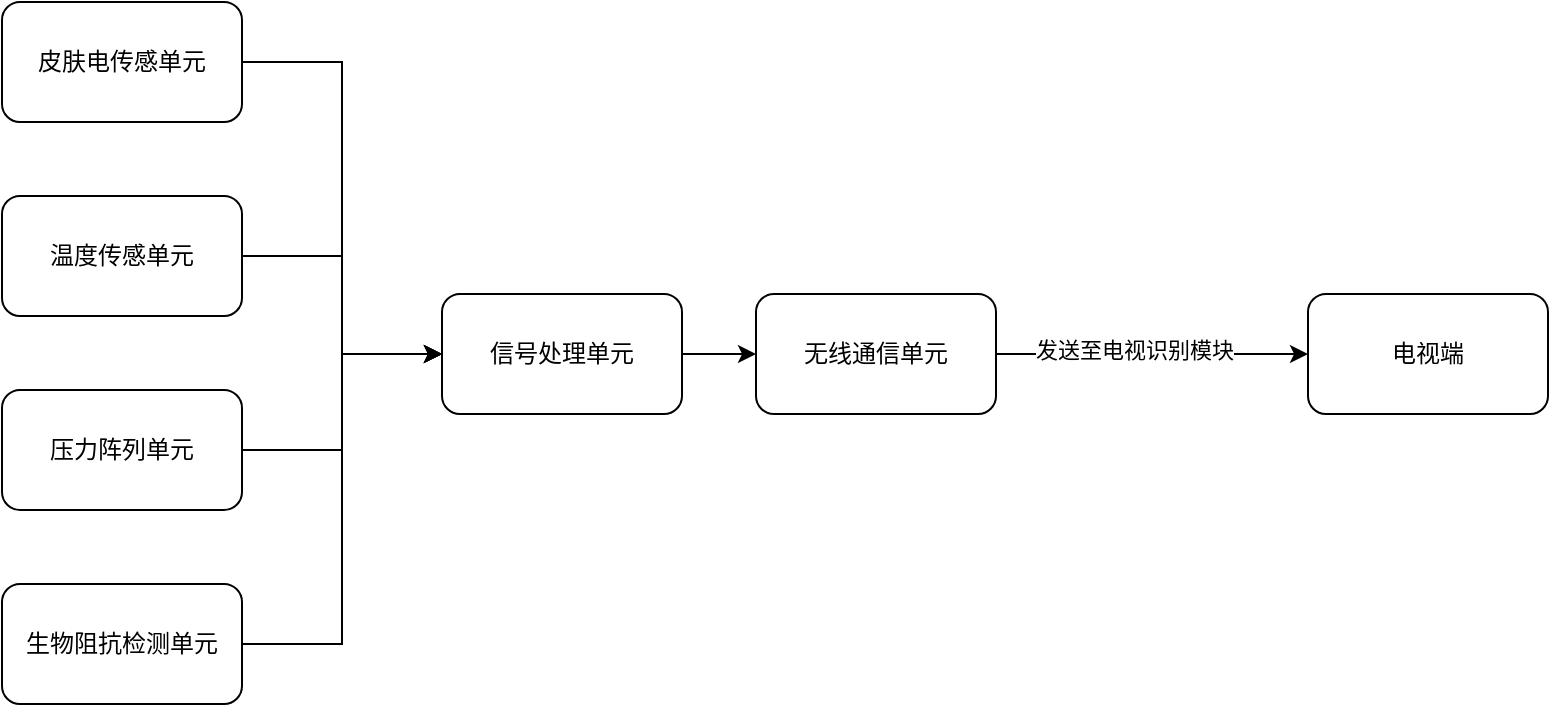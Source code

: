<mxfile version="28.2.7">
  <diagram name="第 1 页" id="YAQNEGETPx-_NRH9pccv">
    <mxGraphModel dx="1426" dy="743" grid="0" gridSize="10" guides="1" tooltips="1" connect="1" arrows="1" fold="1" page="1" pageScale="1" pageWidth="827" pageHeight="1169" math="0" shadow="0">
      <root>
        <mxCell id="0" />
        <mxCell id="1" parent="0" />
        <mxCell id="2udR-gno2O2sT4WjCnw5-18" style="edgeStyle=orthogonalEdgeStyle;rounded=0;orthogonalLoop=1;jettySize=auto;html=1;exitX=1;exitY=0.5;exitDx=0;exitDy=0;entryX=0;entryY=0.5;entryDx=0;entryDy=0;" edge="1" parent="1" source="2udR-gno2O2sT4WjCnw5-1" target="2udR-gno2O2sT4WjCnw5-5">
          <mxGeometry relative="1" as="geometry" />
        </mxCell>
        <mxCell id="2udR-gno2O2sT4WjCnw5-1" value="皮肤电传感单元" style="rounded=1;whiteSpace=wrap;html=1;" vertex="1" parent="1">
          <mxGeometry x="111" y="227" width="120" height="60" as="geometry" />
        </mxCell>
        <mxCell id="2udR-gno2O2sT4WjCnw5-15" style="edgeStyle=orthogonalEdgeStyle;rounded=0;orthogonalLoop=1;jettySize=auto;html=1;exitX=1;exitY=0.5;exitDx=0;exitDy=0;" edge="1" parent="1" source="2udR-gno2O2sT4WjCnw5-2" target="2udR-gno2O2sT4WjCnw5-5">
          <mxGeometry relative="1" as="geometry" />
        </mxCell>
        <mxCell id="2udR-gno2O2sT4WjCnw5-2" value="温度传感单元" style="rounded=1;whiteSpace=wrap;html=1;" vertex="1" parent="1">
          <mxGeometry x="111" y="324" width="120" height="60" as="geometry" />
        </mxCell>
        <mxCell id="2udR-gno2O2sT4WjCnw5-16" style="edgeStyle=orthogonalEdgeStyle;rounded=0;orthogonalLoop=1;jettySize=auto;html=1;exitX=1;exitY=0.5;exitDx=0;exitDy=0;" edge="1" parent="1" source="2udR-gno2O2sT4WjCnw5-3" target="2udR-gno2O2sT4WjCnw5-5">
          <mxGeometry relative="1" as="geometry" />
        </mxCell>
        <mxCell id="2udR-gno2O2sT4WjCnw5-3" value="压力阵列单元" style="rounded=1;whiteSpace=wrap;html=1;" vertex="1" parent="1">
          <mxGeometry x="111" y="421" width="120" height="60" as="geometry" />
        </mxCell>
        <mxCell id="2udR-gno2O2sT4WjCnw5-19" style="edgeStyle=orthogonalEdgeStyle;rounded=0;orthogonalLoop=1;jettySize=auto;html=1;exitX=1;exitY=0.5;exitDx=0;exitDy=0;entryX=0;entryY=0.5;entryDx=0;entryDy=0;" edge="1" parent="1" source="2udR-gno2O2sT4WjCnw5-4" target="2udR-gno2O2sT4WjCnw5-5">
          <mxGeometry relative="1" as="geometry" />
        </mxCell>
        <mxCell id="2udR-gno2O2sT4WjCnw5-4" value="生物阻抗检测单元" style="rounded=1;whiteSpace=wrap;html=1;" vertex="1" parent="1">
          <mxGeometry x="111" y="518" width="120" height="60" as="geometry" />
        </mxCell>
        <mxCell id="2udR-gno2O2sT4WjCnw5-13" style="edgeStyle=orthogonalEdgeStyle;rounded=0;orthogonalLoop=1;jettySize=auto;html=1;exitX=1;exitY=0.5;exitDx=0;exitDy=0;" edge="1" parent="1" source="2udR-gno2O2sT4WjCnw5-5" target="2udR-gno2O2sT4WjCnw5-6">
          <mxGeometry relative="1" as="geometry" />
        </mxCell>
        <mxCell id="2udR-gno2O2sT4WjCnw5-5" value="信号处理单元" style="rounded=1;whiteSpace=wrap;html=1;" vertex="1" parent="1">
          <mxGeometry x="331" y="373" width="120" height="60" as="geometry" />
        </mxCell>
        <mxCell id="2udR-gno2O2sT4WjCnw5-14" style="edgeStyle=orthogonalEdgeStyle;rounded=0;orthogonalLoop=1;jettySize=auto;html=1;exitX=1;exitY=0.5;exitDx=0;exitDy=0;" edge="1" parent="1" source="2udR-gno2O2sT4WjCnw5-6" target="2udR-gno2O2sT4WjCnw5-7">
          <mxGeometry relative="1" as="geometry" />
        </mxCell>
        <mxCell id="2udR-gno2O2sT4WjCnw5-20" value="发送至电视识别模块" style="edgeLabel;html=1;align=center;verticalAlign=middle;resizable=0;points=[];" vertex="1" connectable="0" parent="2udR-gno2O2sT4WjCnw5-14">
          <mxGeometry x="-0.113" y="2" relative="1" as="geometry">
            <mxPoint as="offset" />
          </mxGeometry>
        </mxCell>
        <mxCell id="2udR-gno2O2sT4WjCnw5-6" value="无线通信单元" style="rounded=1;whiteSpace=wrap;html=1;" vertex="1" parent="1">
          <mxGeometry x="488" y="373" width="120" height="60" as="geometry" />
        </mxCell>
        <mxCell id="2udR-gno2O2sT4WjCnw5-7" value="电视端" style="rounded=1;whiteSpace=wrap;html=1;" vertex="1" parent="1">
          <mxGeometry x="764" y="373" width="120" height="60" as="geometry" />
        </mxCell>
      </root>
    </mxGraphModel>
  </diagram>
</mxfile>
